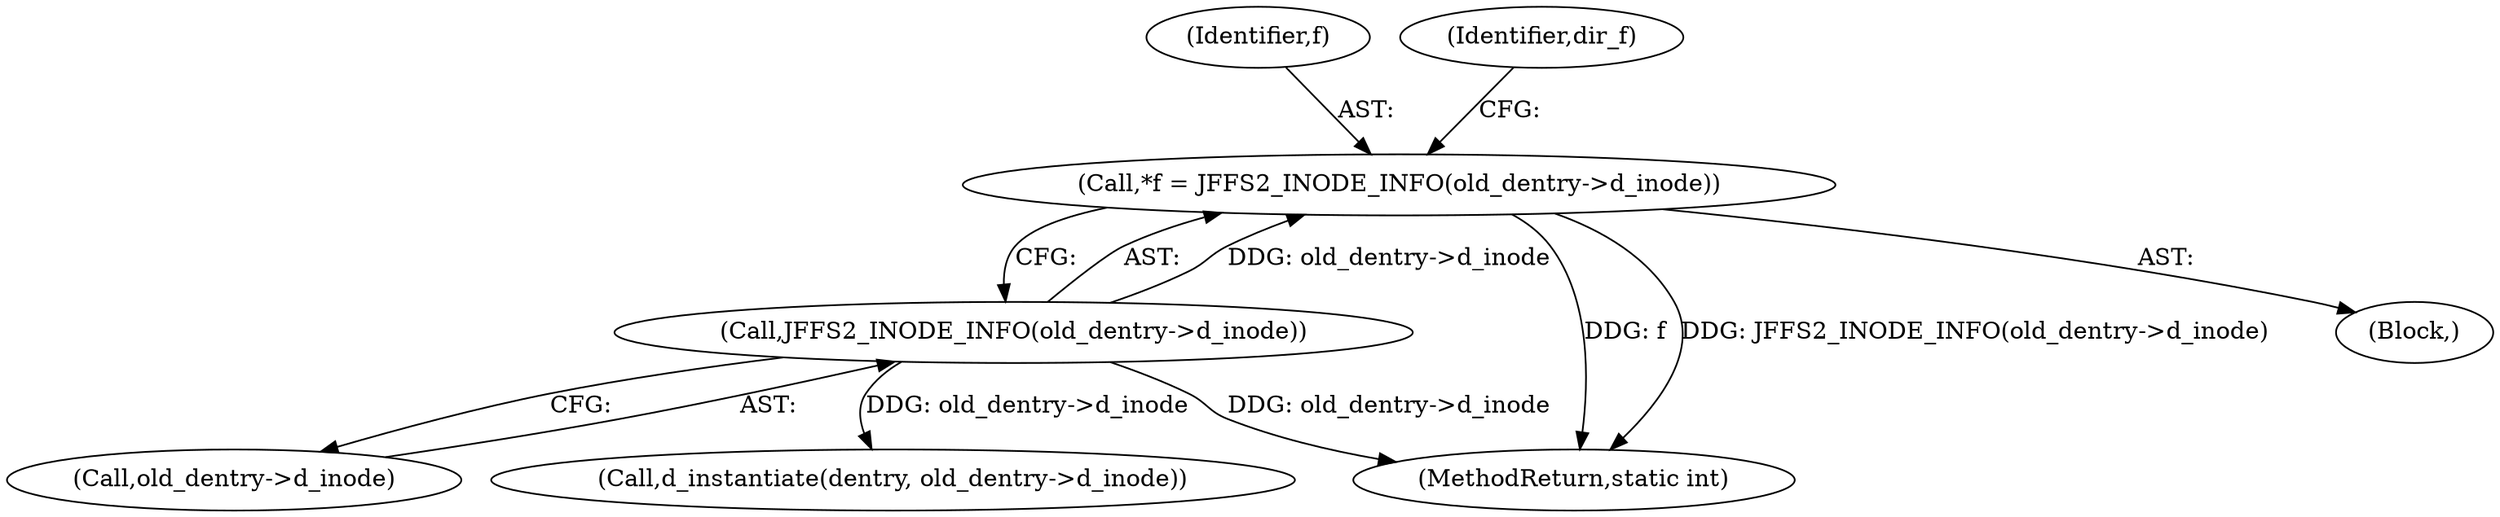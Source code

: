 digraph "0_infradead_9ed437c50d89eabae763dd422579f73fdebf288d_0@pointer" {
"1000315" [label="(Call,*f = JFFS2_INODE_INFO(old_dentry->d_inode))"];
"1000317" [label="(Call,JFFS2_INODE_INFO(old_dentry->d_inode))"];
"1000493" [label="(MethodReturn,static int)"];
"1000304" [label="(Block,)"];
"1000318" [label="(Call,old_dentry->d_inode)"];
"1000317" [label="(Call,JFFS2_INODE_INFO(old_dentry->d_inode))"];
"1000316" [label="(Identifier,f)"];
"1000323" [label="(Identifier,dir_f)"];
"1000315" [label="(Call,*f = JFFS2_INODE_INFO(old_dentry->d_inode))"];
"1000415" [label="(Call,d_instantiate(dentry, old_dentry->d_inode))"];
"1000315" -> "1000304"  [label="AST: "];
"1000315" -> "1000317"  [label="CFG: "];
"1000316" -> "1000315"  [label="AST: "];
"1000317" -> "1000315"  [label="AST: "];
"1000323" -> "1000315"  [label="CFG: "];
"1000315" -> "1000493"  [label="DDG: f"];
"1000315" -> "1000493"  [label="DDG: JFFS2_INODE_INFO(old_dentry->d_inode)"];
"1000317" -> "1000315"  [label="DDG: old_dentry->d_inode"];
"1000317" -> "1000318"  [label="CFG: "];
"1000318" -> "1000317"  [label="AST: "];
"1000317" -> "1000493"  [label="DDG: old_dentry->d_inode"];
"1000317" -> "1000415"  [label="DDG: old_dentry->d_inode"];
}
